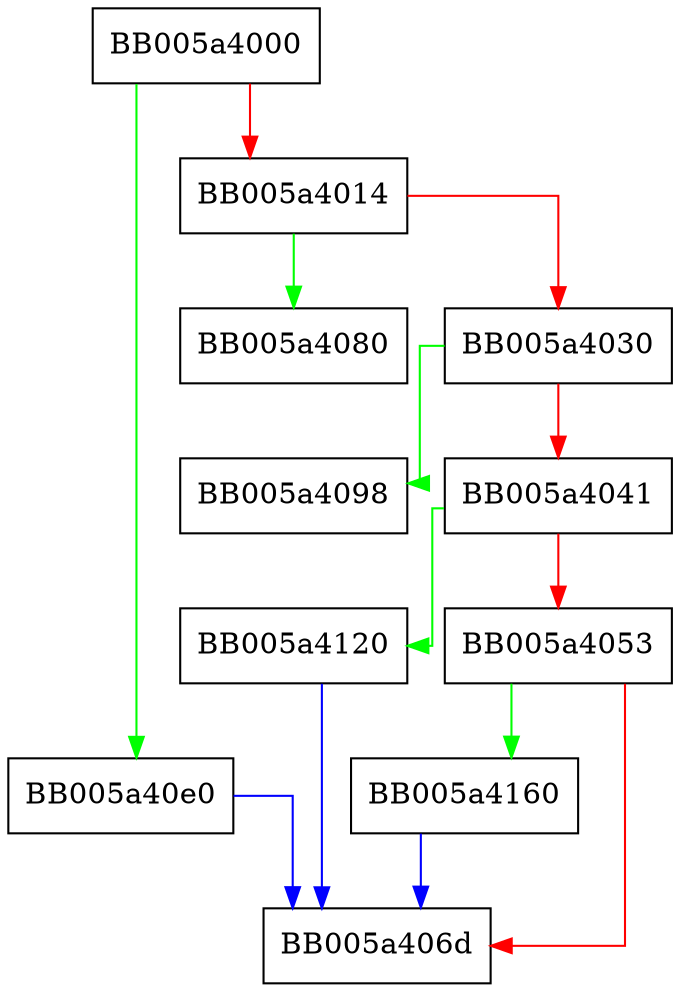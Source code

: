 digraph ENGINE_load_private_key {
  node [shape="box"];
  graph [splines=ortho];
  BB005a4000 -> BB005a40e0 [color="green"];
  BB005a4000 -> BB005a4014 [color="red"];
  BB005a4014 -> BB005a4080 [color="green"];
  BB005a4014 -> BB005a4030 [color="red"];
  BB005a4030 -> BB005a4098 [color="green"];
  BB005a4030 -> BB005a4041 [color="red"];
  BB005a4041 -> BB005a4120 [color="green"];
  BB005a4041 -> BB005a4053 [color="red"];
  BB005a4053 -> BB005a4160 [color="green"];
  BB005a4053 -> BB005a406d [color="red"];
  BB005a40e0 -> BB005a406d [color="blue"];
  BB005a4120 -> BB005a406d [color="blue"];
  BB005a4160 -> BB005a406d [color="blue"];
}